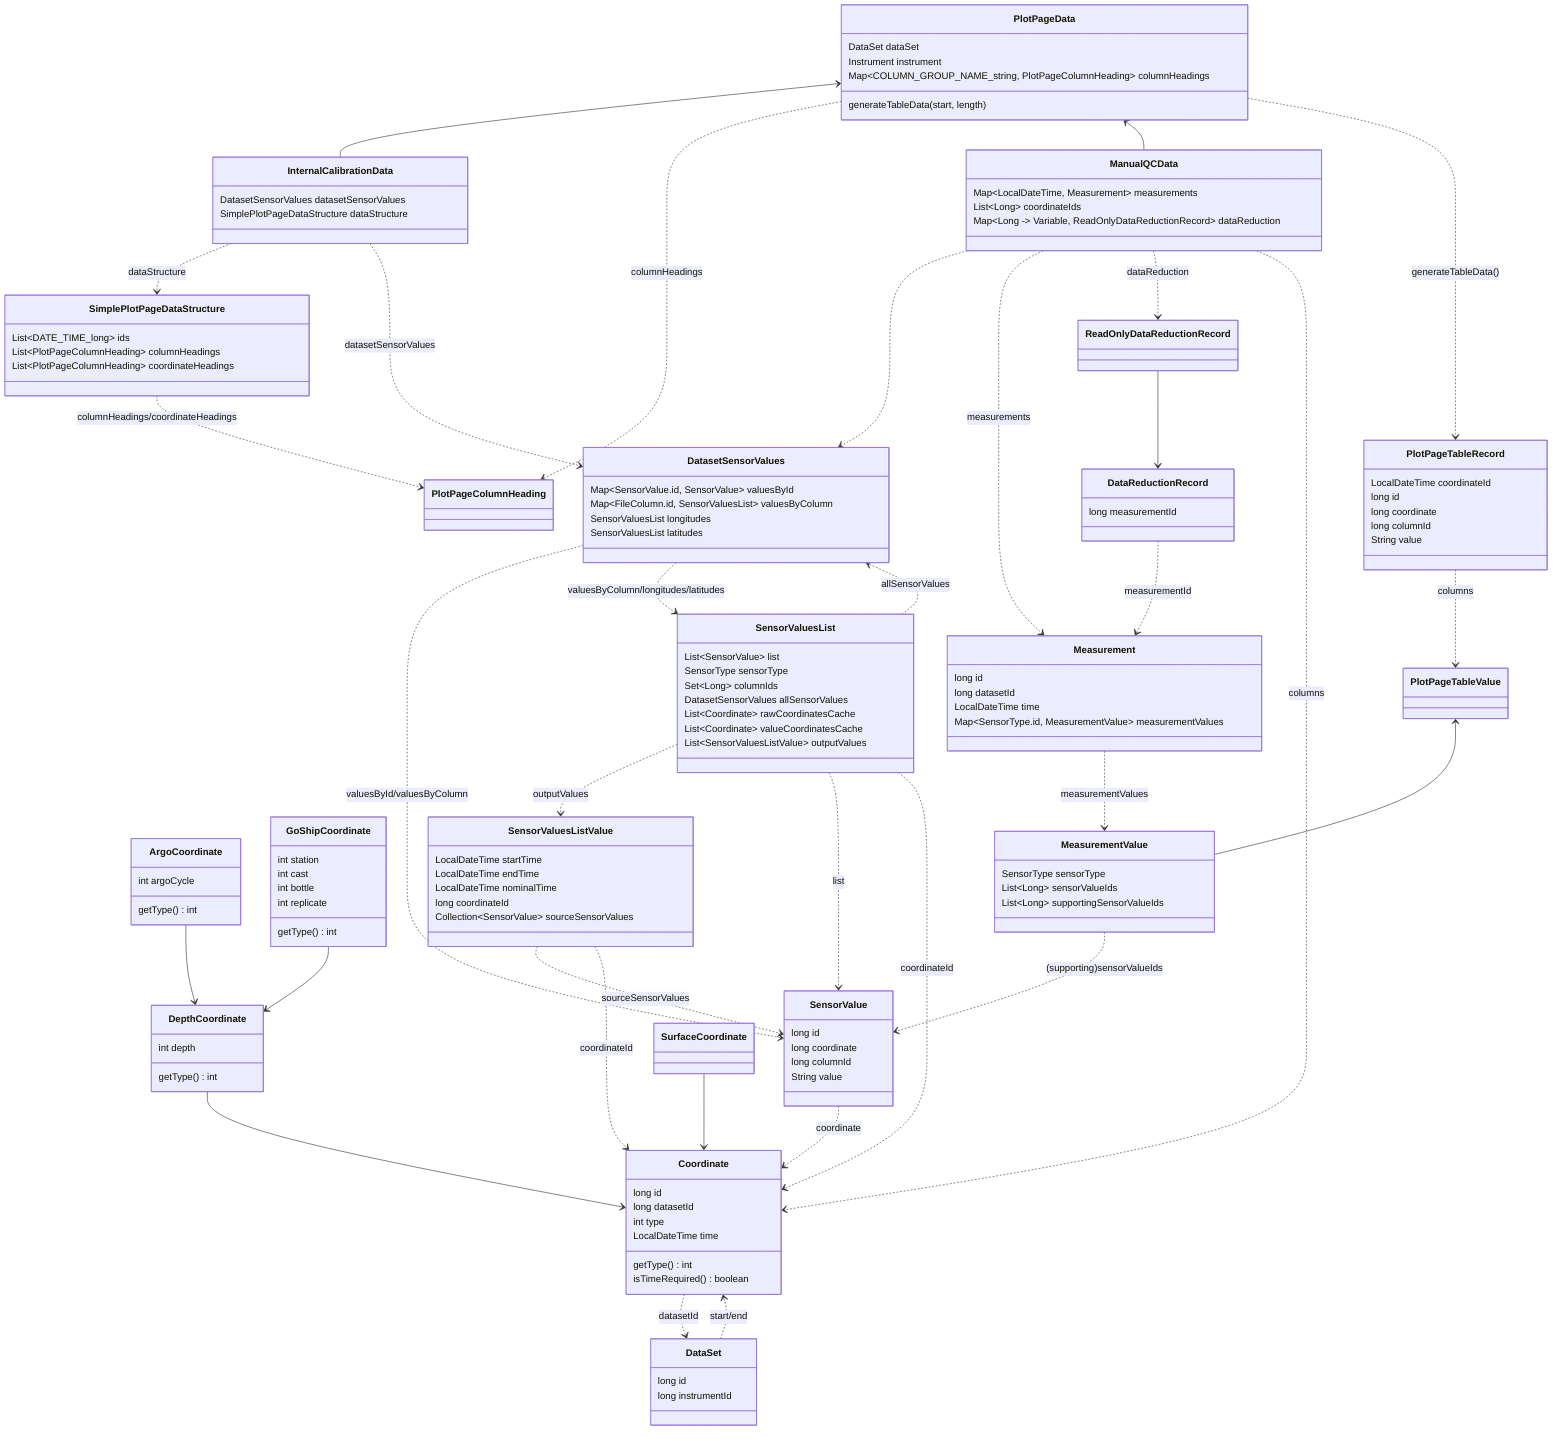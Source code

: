 classDiagram
    class ArgoCoordinate {
        int argoCycle
        getType() int
    }

    class Coordinate {
        long id
        long datasetId
        int type
        LocalDateTime time
        getType() int
        isTimeRequired() boolean
    }

    class DataSet {
        long id
        long instrumentId
    }
    
    class DepthCoordinate {
        int depth
        getType() int
    }

    class DataReductionRecord {
        long measurementId
    }

    class DatasetSensorValues {
        Map~SensorValue.id, SensorValue~ valuesById
        Map~FileColumn.id, SensorValuesList~ valuesByColumn
        SensorValuesList longitudes
        SensorValuesList latitudes
    }

    class GoShipCoordinate {
        int station
        int cast
        int bottle
        int replicate
        getType() int
    }

    class InternalCalibrationData {
        DatasetSensorValues datasetSensorValues
        SimplePlotPageDataStructure dataStructure
    }
    
    class ManualQCData {
        Map~LocalDateTime, Measurement~ measurements
        List~Long~ coordinateIds
        Map~Long -> Variable, ReadOnlyDataReductionRecord~ dataReduction
    }

    class Measurement {
        long id
        long datasetId
        LocalDateTime time
        Map~SensorType.id, MeasurementValue~ measurementValues
    }

    class MeasurementValue {
        SensorType sensorType
        List~Long~ sensorValueIds
        List~Long~ supportingSensorValueIds
    }

    class PlotPageData {
        DataSet dataSet
        Instrument instrument
        Map~COLUMN_GROUP_NAME_string, PlotPageColumnHeading~ columnHeadings
        generateTableData(start, length)
    }

    class PlotPageTableRecord {
        LocalDateTime coordinateId
        long id
        long coordinate
        long columnId
        String value
    }

    class SensorValue {
        long id
        long coordinate
        long columnId
        String value
    }

    class SensorValuesList {
        List~SensorValue~ list
        SensorType sensorType
        Set~Long~ columnIds
        DatasetSensorValues allSensorValues
        List~Coordinate~ rawCoordinatesCache
        List~Coordinate~ valueCoordinatesCache
        List~SensorValuesListValue~ outputValues
    }

    class SensorValuesListValue {
        LocalDateTime startTime
        LocalDateTime endTime
        LocalDateTime nominalTime
        long coordinateId
        Collection~SensorValue~ sourceSensorValues
    }

    class SimplePlotPageDataStructure {
        List~DATE_TIME_long~ ids
        List~PlotPageColumnHeading~ columnHeadings
        List~PlotPageColumnHeading~ coordinateHeadings
    }


PlotPageData <-- InternalCalibrationData
InternalCalibrationData ..> SimplePlotPageDataStructure : dataStructure
InternalCalibrationData ..> DatasetSensorValues : datasetSensorValues
SimplePlotPageDataStructure ..> PlotPageColumnHeading : columnHeadings/coordinateHeadings
PlotPageData ..> PlotPageColumnHeading : columnHeadings
PlotPageData <-- ManualQCData
ManualQCData ..> DatasetSensorValues

DatasetSensorValues ..> SensorValue : valuesById/valuesByColumn
DatasetSensorValues ..> SensorValuesList : valuesByColumn/longitudes/latitudes
SensorValuesList ..> DatasetSensorValues : allSensorValues

SensorValuesList ..> SensorValuesListValue : outputValues
SensorValuesListValue ..> SensorValue : sourceSensorValues
SensorValuesList ..> SensorValue : list

SensorValue ..> Coordinate : coordinate

ManualQCData ..> Measurement : measurements
ManualQCData ..> ReadOnlyDataReductionRecord : dataReduction
ReadOnlyDataReductionRecord --> DataReductionRecord
DataReductionRecord ..> Measurement : measurementId

Measurement ..> MeasurementValue : measurementValues

PlotPageData ..> PlotPageTableRecord : generateTableData()
PlotPageTableRecord ..> PlotPageTableValue : columns
PlotPageTableValue <-- MeasurementValue
MeasurementValue ..> SensorValue : (supporting)sensorValueIds


SensorValuesListValue ..> Coordinate : coordinateId

ManualQCData ..> Coordinate : columns
SensorValuesList ..> Coordinate : coordinateId

ArgoCoordinate --> DepthCoordinate
GoShipCoordinate --> DepthCoordinate
DepthCoordinate --> Coordinate
SurfaceCoordinate --> Coordinate

Coordinate ..> DataSet : datasetId
DataSet ..> Coordinate : start/end

%% note for SensorValuesListValue "Times for surface coordinates. Coordinate for others. Not sure how this will work yet"
%% note for Coordinate "Type solidly linked to class, but a getType method with psf constants is probably best"